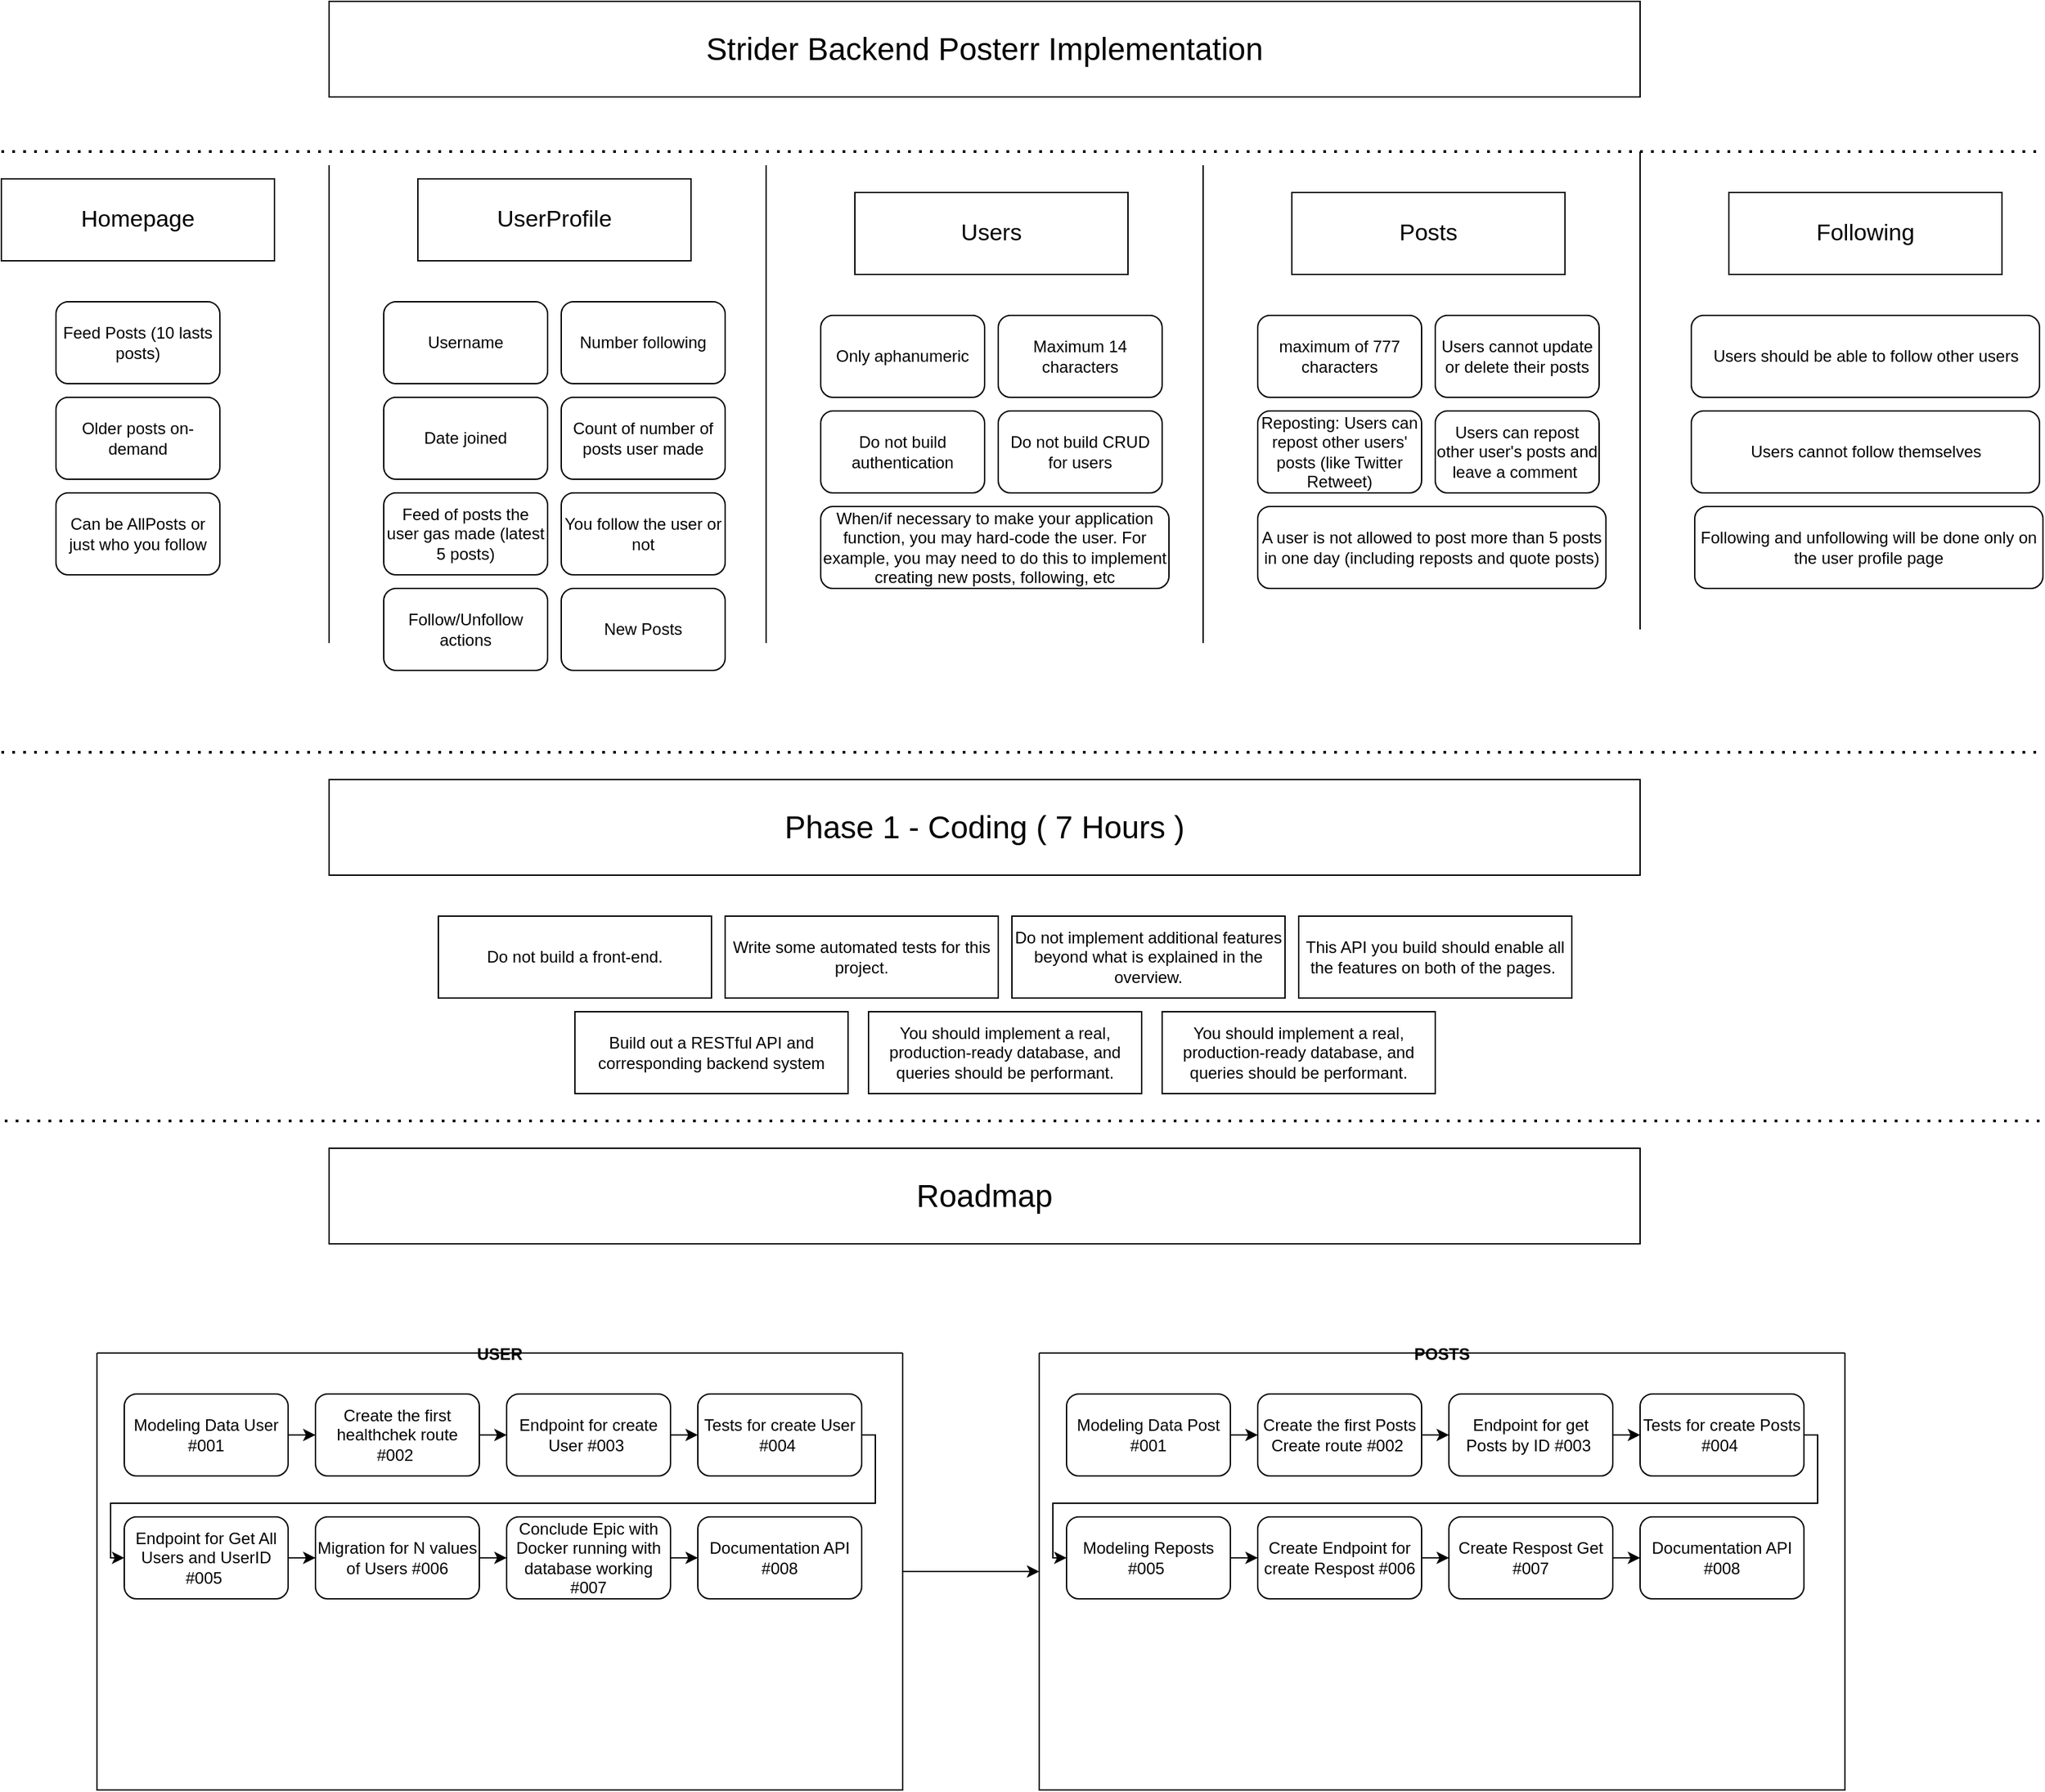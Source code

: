 <mxfile>
    <diagram id="T8HcdlTuBkd5GBCXsAGR" name="Página-1">
        <mxGraphModel dx="1150" dy="771" grid="1" gridSize="10" guides="1" tooltips="1" connect="1" arrows="1" fold="1" page="0" pageScale="1" pageWidth="827" pageHeight="1169" math="0" shadow="0">
            <root>
                <mxCell id="0"/>
                <mxCell id="1" parent="0"/>
                <mxCell id="oLbzxLvsJc64zMoSrJIi-4" value="&lt;font style=&quot;font-size: 23px&quot;&gt;Strider Backend Posterr Implementation&lt;/font&gt;" style="rounded=0;whiteSpace=wrap;html=1;" parent="1" vertex="1">
                    <mxGeometry x="280" y="130" width="960" height="70" as="geometry"/>
                </mxCell>
                <mxCell id="oLbzxLvsJc64zMoSrJIi-9" value="" style="endArrow=none;dashed=1;html=1;dashPattern=1 3;strokeWidth=2;" parent="1" edge="1">
                    <mxGeometry width="50" height="50" relative="1" as="geometry">
                        <mxPoint x="40" y="240" as="sourcePoint"/>
                        <mxPoint x="1530" y="240" as="targetPoint"/>
                    </mxGeometry>
                </mxCell>
                <mxCell id="oLbzxLvsJc64zMoSrJIi-11" value="&lt;span style=&quot;font-size: 17px&quot;&gt;Homepage&lt;/span&gt;" style="rounded=0;whiteSpace=wrap;html=1;" parent="1" vertex="1">
                    <mxGeometry x="40" y="260" width="200" height="60" as="geometry"/>
                </mxCell>
                <mxCell id="oLbzxLvsJc64zMoSrJIi-12" value="&lt;span style=&quot;font-size: 17px&quot;&gt;UserProfile&lt;/span&gt;" style="rounded=0;whiteSpace=wrap;html=1;" parent="1" vertex="1">
                    <mxGeometry x="345" y="260" width="200" height="60" as="geometry"/>
                </mxCell>
                <mxCell id="oLbzxLvsJc64zMoSrJIi-13" value="" style="endArrow=none;html=1;" parent="1" edge="1">
                    <mxGeometry width="50" height="50" relative="1" as="geometry">
                        <mxPoint x="280" y="600" as="sourcePoint"/>
                        <mxPoint x="280" y="250" as="targetPoint"/>
                    </mxGeometry>
                </mxCell>
                <mxCell id="oLbzxLvsJc64zMoSrJIi-14" value="Feed Posts (10 lasts posts)" style="rounded=1;whiteSpace=wrap;html=1;" parent="1" vertex="1">
                    <mxGeometry x="80" y="350" width="120" height="60" as="geometry"/>
                </mxCell>
                <mxCell id="oLbzxLvsJc64zMoSrJIi-15" value="Older posts on-demand" style="rounded=1;whiteSpace=wrap;html=1;" parent="1" vertex="1">
                    <mxGeometry x="80" y="420" width="120" height="60" as="geometry"/>
                </mxCell>
                <mxCell id="oLbzxLvsJc64zMoSrJIi-16" value="Can be AllPosts or just who you follow" style="rounded=1;whiteSpace=wrap;html=1;" parent="1" vertex="1">
                    <mxGeometry x="80" y="490" width="120" height="60" as="geometry"/>
                </mxCell>
                <mxCell id="oLbzxLvsJc64zMoSrJIi-18" value="Username" style="rounded=1;whiteSpace=wrap;html=1;" parent="1" vertex="1">
                    <mxGeometry x="320" y="350" width="120" height="60" as="geometry"/>
                </mxCell>
                <mxCell id="oLbzxLvsJc64zMoSrJIi-19" value="Date joined" style="rounded=1;whiteSpace=wrap;html=1;" parent="1" vertex="1">
                    <mxGeometry x="320" y="420" width="120" height="60" as="geometry"/>
                </mxCell>
                <mxCell id="oLbzxLvsJc64zMoSrJIi-20" value="Number following" style="rounded=1;whiteSpace=wrap;html=1;" parent="1" vertex="1">
                    <mxGeometry x="450" y="350" width="120" height="60" as="geometry"/>
                </mxCell>
                <mxCell id="oLbzxLvsJc64zMoSrJIi-21" value="Count of number of posts user made" style="rounded=1;whiteSpace=wrap;html=1;" parent="1" vertex="1">
                    <mxGeometry x="450" y="420" width="120" height="60" as="geometry"/>
                </mxCell>
                <mxCell id="oLbzxLvsJc64zMoSrJIi-22" value="Feed of posts the user gas made (latest 5 posts)" style="rounded=1;whiteSpace=wrap;html=1;" parent="1" vertex="1">
                    <mxGeometry x="320" y="490" width="120" height="60" as="geometry"/>
                </mxCell>
                <mxCell id="oLbzxLvsJc64zMoSrJIi-23" value="Follow/Unfollow actions" style="rounded=1;whiteSpace=wrap;html=1;" parent="1" vertex="1">
                    <mxGeometry x="320" y="560" width="120" height="60" as="geometry"/>
                </mxCell>
                <mxCell id="oLbzxLvsJc64zMoSrJIi-24" value="You follow the user or not" style="rounded=1;whiteSpace=wrap;html=1;" parent="1" vertex="1">
                    <mxGeometry x="450" y="490" width="120" height="60" as="geometry"/>
                </mxCell>
                <mxCell id="oLbzxLvsJc64zMoSrJIi-25" value="New Posts" style="rounded=1;whiteSpace=wrap;html=1;" parent="1" vertex="1">
                    <mxGeometry x="450" y="560" width="120" height="60" as="geometry"/>
                </mxCell>
                <mxCell id="oLbzxLvsJc64zMoSrJIi-26" value="&lt;span style=&quot;font-size: 17px&quot;&gt;Users&lt;/span&gt;" style="rounded=0;whiteSpace=wrap;html=1;" parent="1" vertex="1">
                    <mxGeometry x="665" y="270" width="200" height="60" as="geometry"/>
                </mxCell>
                <mxCell id="oLbzxLvsJc64zMoSrJIi-27" value="" style="endArrow=none;html=1;" parent="1" edge="1">
                    <mxGeometry width="50" height="50" relative="1" as="geometry">
                        <mxPoint x="600" y="600" as="sourcePoint"/>
                        <mxPoint x="600" y="250" as="targetPoint"/>
                    </mxGeometry>
                </mxCell>
                <mxCell id="oLbzxLvsJc64zMoSrJIi-28" value="Only aphanumeric" style="rounded=1;whiteSpace=wrap;html=1;" parent="1" vertex="1">
                    <mxGeometry x="640" y="360" width="120" height="60" as="geometry"/>
                </mxCell>
                <mxCell id="oLbzxLvsJc64zMoSrJIi-29" value="Do not build authentication" style="rounded=1;whiteSpace=wrap;html=1;" parent="1" vertex="1">
                    <mxGeometry x="640" y="430" width="120" height="60" as="geometry"/>
                </mxCell>
                <mxCell id="oLbzxLvsJc64zMoSrJIi-30" value="Maximum 14 characters" style="rounded=1;whiteSpace=wrap;html=1;" parent="1" vertex="1">
                    <mxGeometry x="770" y="360" width="120" height="60" as="geometry"/>
                </mxCell>
                <mxCell id="oLbzxLvsJc64zMoSrJIi-31" value="Do not build CRUD for users" style="rounded=1;whiteSpace=wrap;html=1;" parent="1" vertex="1">
                    <mxGeometry x="770" y="430" width="120" height="60" as="geometry"/>
                </mxCell>
                <mxCell id="oLbzxLvsJc64zMoSrJIi-32" value="When/if necessary to make your application function, you may hard-code the user. For example, you may need to do this to implement creating new posts, following, etc" style="rounded=1;whiteSpace=wrap;html=1;" parent="1" vertex="1">
                    <mxGeometry x="640" y="500" width="255" height="60" as="geometry"/>
                </mxCell>
                <mxCell id="oLbzxLvsJc64zMoSrJIi-36" value="" style="endArrow=none;html=1;" parent="1" edge="1">
                    <mxGeometry width="50" height="50" relative="1" as="geometry">
                        <mxPoint x="920" y="600" as="sourcePoint"/>
                        <mxPoint x="920" y="250" as="targetPoint"/>
                    </mxGeometry>
                </mxCell>
                <mxCell id="oLbzxLvsJc64zMoSrJIi-37" value="&lt;span style=&quot;font-size: 17px&quot;&gt;Posts&lt;/span&gt;" style="rounded=0;whiteSpace=wrap;html=1;" parent="1" vertex="1">
                    <mxGeometry x="985" y="270" width="200" height="60" as="geometry"/>
                </mxCell>
                <mxCell id="oLbzxLvsJc64zMoSrJIi-38" value="maximum of 777 characters" style="rounded=1;whiteSpace=wrap;html=1;" parent="1" vertex="1">
                    <mxGeometry x="960" y="360" width="120" height="60" as="geometry"/>
                </mxCell>
                <mxCell id="oLbzxLvsJc64zMoSrJIi-39" value="Reposting: Users can repost other users' posts (like Twitter Retweet)" style="rounded=1;whiteSpace=wrap;html=1;" parent="1" vertex="1">
                    <mxGeometry x="960" y="430" width="120" height="60" as="geometry"/>
                </mxCell>
                <mxCell id="oLbzxLvsJc64zMoSrJIi-40" value="Users cannot update or delete their posts" style="rounded=1;whiteSpace=wrap;html=1;" parent="1" vertex="1">
                    <mxGeometry x="1090" y="360" width="120" height="60" as="geometry"/>
                </mxCell>
                <mxCell id="oLbzxLvsJc64zMoSrJIi-41" value="Users can repost other user's posts and leave a comment&amp;nbsp;" style="rounded=1;whiteSpace=wrap;html=1;" parent="1" vertex="1">
                    <mxGeometry x="1090" y="430" width="120" height="60" as="geometry"/>
                </mxCell>
                <mxCell id="oLbzxLvsJc64zMoSrJIi-42" value="A user is not allowed to post more than 5 posts in one day (including reposts and quote posts)" style="rounded=1;whiteSpace=wrap;html=1;" parent="1" vertex="1">
                    <mxGeometry x="960" y="500" width="255" height="60" as="geometry"/>
                </mxCell>
                <mxCell id="oLbzxLvsJc64zMoSrJIi-43" value="" style="endArrow=none;html=1;" parent="1" edge="1">
                    <mxGeometry width="50" height="50" relative="1" as="geometry">
                        <mxPoint x="1240" y="590" as="sourcePoint"/>
                        <mxPoint x="1240" y="240" as="targetPoint"/>
                    </mxGeometry>
                </mxCell>
                <mxCell id="oLbzxLvsJc64zMoSrJIi-44" value="&lt;span style=&quot;font-size: 17px&quot;&gt;Following&lt;/span&gt;" style="rounded=0;whiteSpace=wrap;html=1;" parent="1" vertex="1">
                    <mxGeometry x="1305" y="270" width="200" height="60" as="geometry"/>
                </mxCell>
                <mxCell id="oLbzxLvsJc64zMoSrJIi-49" value="Following and unfollowing will be done only on the user profile page" style="rounded=1;whiteSpace=wrap;html=1;" parent="1" vertex="1">
                    <mxGeometry x="1280" y="500" width="255" height="60" as="geometry"/>
                </mxCell>
                <mxCell id="oLbzxLvsJc64zMoSrJIi-50" value="Users cannot follow themselves" style="rounded=1;whiteSpace=wrap;html=1;" parent="1" vertex="1">
                    <mxGeometry x="1277.5" y="430" width="255" height="60" as="geometry"/>
                </mxCell>
                <mxCell id="oLbzxLvsJc64zMoSrJIi-51" value="Users should be able to follow other users" style="rounded=1;whiteSpace=wrap;html=1;" parent="1" vertex="1">
                    <mxGeometry x="1277.5" y="360" width="255" height="60" as="geometry"/>
                </mxCell>
                <mxCell id="oLbzxLvsJc64zMoSrJIi-52" value="" style="endArrow=none;dashed=1;html=1;dashPattern=1 3;strokeWidth=2;" parent="1" edge="1">
                    <mxGeometry width="50" height="50" relative="1" as="geometry">
                        <mxPoint x="40" y="680" as="sourcePoint"/>
                        <mxPoint x="1530.0" y="680" as="targetPoint"/>
                    </mxGeometry>
                </mxCell>
                <mxCell id="oLbzxLvsJc64zMoSrJIi-53" value="&lt;font style=&quot;font-size: 23px&quot;&gt;Phase 1 - Coding ( 7 Hours )&lt;/font&gt;" style="rounded=0;whiteSpace=wrap;html=1;" parent="1" vertex="1">
                    <mxGeometry x="280" y="700" width="960" height="70" as="geometry"/>
                </mxCell>
                <mxCell id="oLbzxLvsJc64zMoSrJIi-54" value="Build out a RESTful API and corresponding backend system" style="rounded=0;whiteSpace=wrap;html=1;" parent="1" vertex="1">
                    <mxGeometry x="460" y="870" width="200" height="60" as="geometry"/>
                </mxCell>
                <mxCell id="oLbzxLvsJc64zMoSrJIi-55" value="Do not build a front-end." style="rounded=0;whiteSpace=wrap;html=1;" parent="1" vertex="1">
                    <mxGeometry x="360" y="800" width="200" height="60" as="geometry"/>
                </mxCell>
                <mxCell id="oLbzxLvsJc64zMoSrJIi-56" value="Write some automated tests for this project." style="rounded=0;whiteSpace=wrap;html=1;" parent="1" vertex="1">
                    <mxGeometry x="570" y="800" width="200" height="60" as="geometry"/>
                </mxCell>
                <mxCell id="oLbzxLvsJc64zMoSrJIi-57" value="You should implement a real, production-ready database, and queries should be performant." style="rounded=0;whiteSpace=wrap;html=1;" parent="1" vertex="1">
                    <mxGeometry x="675" y="870" width="200" height="60" as="geometry"/>
                </mxCell>
                <mxCell id="oLbzxLvsJc64zMoSrJIi-58" value="Do not implement additional features beyond what is explained in the overview." style="rounded=0;whiteSpace=wrap;html=1;" parent="1" vertex="1">
                    <mxGeometry x="780" y="800" width="200" height="60" as="geometry"/>
                </mxCell>
                <mxCell id="oLbzxLvsJc64zMoSrJIi-59" value="This API you build should enable all the features on both of the pages.&amp;nbsp;" style="rounded=0;whiteSpace=wrap;html=1;" parent="1" vertex="1">
                    <mxGeometry x="990" y="800" width="200" height="60" as="geometry"/>
                </mxCell>
                <mxCell id="oLbzxLvsJc64zMoSrJIi-60" value="You should implement a real, production-ready database, and queries should be performant." style="rounded=0;whiteSpace=wrap;html=1;" parent="1" vertex="1">
                    <mxGeometry x="890" y="870" width="200" height="60" as="geometry"/>
                </mxCell>
                <mxCell id="oLbzxLvsJc64zMoSrJIi-61" value="" style="endArrow=none;dashed=1;html=1;dashPattern=1 3;strokeWidth=2;" parent="1" edge="1">
                    <mxGeometry width="50" height="50" relative="1" as="geometry">
                        <mxPoint x="42.5" y="950" as="sourcePoint"/>
                        <mxPoint x="1532.5" y="950" as="targetPoint"/>
                    </mxGeometry>
                </mxCell>
                <mxCell id="oLbzxLvsJc64zMoSrJIi-62" value="&lt;span style=&quot;font-size: 23px&quot;&gt;Roadmap&lt;/span&gt;" style="rounded=0;whiteSpace=wrap;html=1;" parent="1" vertex="1">
                    <mxGeometry x="280" y="970" width="960" height="70" as="geometry"/>
                </mxCell>
                <mxCell id="oLbzxLvsJc64zMoSrJIi-99" style="edgeStyle=orthogonalEdgeStyle;rounded=0;orthogonalLoop=1;jettySize=auto;html=1;entryX=0;entryY=0.5;entryDx=0;entryDy=0;" parent="1" source="oLbzxLvsJc64zMoSrJIi-65" target="oLbzxLvsJc64zMoSrJIi-83" edge="1">
                    <mxGeometry relative="1" as="geometry"/>
                </mxCell>
                <mxCell id="oLbzxLvsJc64zMoSrJIi-65" value="USER" style="swimlane;startSize=0;" parent="1" vertex="1">
                    <mxGeometry x="110" y="1120" width="590" height="320" as="geometry">
                        <mxRectangle x="110" y="1120" width="70" height="20" as="alternateBounds"/>
                    </mxGeometry>
                </mxCell>
                <mxCell id="oLbzxLvsJc64zMoSrJIi-69" style="edgeStyle=orthogonalEdgeStyle;rounded=0;orthogonalLoop=1;jettySize=auto;html=1;entryX=0;entryY=0.5;entryDx=0;entryDy=0;" parent="oLbzxLvsJc64zMoSrJIi-65" source="oLbzxLvsJc64zMoSrJIi-67" target="oLbzxLvsJc64zMoSrJIi-68" edge="1">
                    <mxGeometry relative="1" as="geometry"/>
                </mxCell>
                <mxCell id="oLbzxLvsJc64zMoSrJIi-67" value="&lt;span&gt;Modeling Data User #001&lt;/span&gt;" style="rounded=1;whiteSpace=wrap;html=1;" parent="oLbzxLvsJc64zMoSrJIi-65" vertex="1">
                    <mxGeometry x="20" y="30" width="120" height="60" as="geometry"/>
                </mxCell>
                <mxCell id="oLbzxLvsJc64zMoSrJIi-71" style="edgeStyle=orthogonalEdgeStyle;rounded=0;orthogonalLoop=1;jettySize=auto;html=1;entryX=0;entryY=0.5;entryDx=0;entryDy=0;" parent="oLbzxLvsJc64zMoSrJIi-65" source="oLbzxLvsJc64zMoSrJIi-68" target="oLbzxLvsJc64zMoSrJIi-70" edge="1">
                    <mxGeometry relative="1" as="geometry"/>
                </mxCell>
                <mxCell id="oLbzxLvsJc64zMoSrJIi-68" value="Create the first healthchek route #002&amp;nbsp;" style="rounded=1;whiteSpace=wrap;html=1;" parent="oLbzxLvsJc64zMoSrJIi-65" vertex="1">
                    <mxGeometry x="160" y="30" width="120" height="60" as="geometry"/>
                </mxCell>
                <mxCell id="oLbzxLvsJc64zMoSrJIi-74" style="edgeStyle=orthogonalEdgeStyle;rounded=0;orthogonalLoop=1;jettySize=auto;html=1;entryX=0;entryY=0.5;entryDx=0;entryDy=0;" parent="oLbzxLvsJc64zMoSrJIi-65" source="oLbzxLvsJc64zMoSrJIi-70" edge="1">
                    <mxGeometry relative="1" as="geometry">
                        <mxPoint x="440.0" y="60" as="targetPoint"/>
                    </mxGeometry>
                </mxCell>
                <mxCell id="oLbzxLvsJc64zMoSrJIi-70" value="Endpoint for create User #003&amp;nbsp;" style="rounded=1;whiteSpace=wrap;html=1;" parent="oLbzxLvsJc64zMoSrJIi-65" vertex="1">
                    <mxGeometry x="300" y="30" width="120" height="60" as="geometry"/>
                </mxCell>
                <mxCell id="oLbzxLvsJc64zMoSrJIi-76" style="edgeStyle=orthogonalEdgeStyle;rounded=0;orthogonalLoop=1;jettySize=auto;html=1;entryX=0;entryY=0.5;entryDx=0;entryDy=0;" parent="oLbzxLvsJc64zMoSrJIi-65" source="oLbzxLvsJc64zMoSrJIi-73" target="oLbzxLvsJc64zMoSrJIi-75" edge="1">
                    <mxGeometry relative="1" as="geometry">
                        <Array as="points">
                            <mxPoint x="570" y="60"/>
                            <mxPoint x="570" y="110"/>
                            <mxPoint x="10" y="110"/>
                            <mxPoint x="10" y="150"/>
                        </Array>
                    </mxGeometry>
                </mxCell>
                <mxCell id="oLbzxLvsJc64zMoSrJIi-73" value="Tests for create User #004&amp;nbsp;" style="rounded=1;whiteSpace=wrap;html=1;" parent="oLbzxLvsJc64zMoSrJIi-65" vertex="1">
                    <mxGeometry x="440" y="30" width="120" height="60" as="geometry"/>
                </mxCell>
                <mxCell id="oLbzxLvsJc64zMoSrJIi-78" style="edgeStyle=orthogonalEdgeStyle;rounded=0;orthogonalLoop=1;jettySize=auto;html=1;entryX=0;entryY=0.5;entryDx=0;entryDy=0;" parent="oLbzxLvsJc64zMoSrJIi-65" source="oLbzxLvsJc64zMoSrJIi-75" target="oLbzxLvsJc64zMoSrJIi-77" edge="1">
                    <mxGeometry relative="1" as="geometry"/>
                </mxCell>
                <mxCell id="oLbzxLvsJc64zMoSrJIi-75" value="Endpoint for Get All Users and UserID #005&amp;nbsp;" style="rounded=1;whiteSpace=wrap;html=1;" parent="oLbzxLvsJc64zMoSrJIi-65" vertex="1">
                    <mxGeometry x="20" y="120" width="120" height="60" as="geometry"/>
                </mxCell>
                <mxCell id="oLbzxLvsJc64zMoSrJIi-80" style="edgeStyle=orthogonalEdgeStyle;rounded=0;orthogonalLoop=1;jettySize=auto;html=1;entryX=0;entryY=0.5;entryDx=0;entryDy=0;" parent="oLbzxLvsJc64zMoSrJIi-65" source="oLbzxLvsJc64zMoSrJIi-77" target="oLbzxLvsJc64zMoSrJIi-79" edge="1">
                    <mxGeometry relative="1" as="geometry"/>
                </mxCell>
                <mxCell id="oLbzxLvsJc64zMoSrJIi-77" value="Migration for N values of Users #006" style="rounded=1;whiteSpace=wrap;html=1;" parent="oLbzxLvsJc64zMoSrJIi-65" vertex="1">
                    <mxGeometry x="160" y="120" width="120" height="60" as="geometry"/>
                </mxCell>
                <mxCell id="oLbzxLvsJc64zMoSrJIi-82" style="edgeStyle=orthogonalEdgeStyle;rounded=0;orthogonalLoop=1;jettySize=auto;html=1;entryX=0;entryY=0.5;entryDx=0;entryDy=0;" parent="oLbzxLvsJc64zMoSrJIi-65" source="oLbzxLvsJc64zMoSrJIi-79" target="oLbzxLvsJc64zMoSrJIi-81" edge="1">
                    <mxGeometry relative="1" as="geometry"/>
                </mxCell>
                <mxCell id="oLbzxLvsJc64zMoSrJIi-79" value="Conclude Epic with Docker running with database working #007" style="rounded=1;whiteSpace=wrap;html=1;" parent="oLbzxLvsJc64zMoSrJIi-65" vertex="1">
                    <mxGeometry x="300" y="120" width="120" height="60" as="geometry"/>
                </mxCell>
                <mxCell id="oLbzxLvsJc64zMoSrJIi-81" value="Documentation API #008" style="rounded=1;whiteSpace=wrap;html=1;" parent="oLbzxLvsJc64zMoSrJIi-65" vertex="1">
                    <mxGeometry x="440" y="120" width="120" height="60" as="geometry"/>
                </mxCell>
                <mxCell id="oLbzxLvsJc64zMoSrJIi-83" value="POSTS" style="swimlane;startSize=0;" parent="1" vertex="1">
                    <mxGeometry x="800" y="1120" width="590" height="320" as="geometry">
                        <mxRectangle x="800" y="1120" width="70" height="20" as="alternateBounds"/>
                    </mxGeometry>
                </mxCell>
                <mxCell id="oLbzxLvsJc64zMoSrJIi-84" style="edgeStyle=orthogonalEdgeStyle;rounded=0;orthogonalLoop=1;jettySize=auto;html=1;entryX=0;entryY=0.5;entryDx=0;entryDy=0;" parent="oLbzxLvsJc64zMoSrJIi-83" source="oLbzxLvsJc64zMoSrJIi-85" target="oLbzxLvsJc64zMoSrJIi-87" edge="1">
                    <mxGeometry relative="1" as="geometry"/>
                </mxCell>
                <mxCell id="oLbzxLvsJc64zMoSrJIi-85" value="&lt;span&gt;Modeling Data Post #001&lt;/span&gt;" style="rounded=1;whiteSpace=wrap;html=1;" parent="oLbzxLvsJc64zMoSrJIi-83" vertex="1">
                    <mxGeometry x="20" y="30" width="120" height="60" as="geometry"/>
                </mxCell>
                <mxCell id="oLbzxLvsJc64zMoSrJIi-86" style="edgeStyle=orthogonalEdgeStyle;rounded=0;orthogonalLoop=1;jettySize=auto;html=1;entryX=0;entryY=0.5;entryDx=0;entryDy=0;" parent="oLbzxLvsJc64zMoSrJIi-83" source="oLbzxLvsJc64zMoSrJIi-87" target="oLbzxLvsJc64zMoSrJIi-89" edge="1">
                    <mxGeometry relative="1" as="geometry"/>
                </mxCell>
                <mxCell id="oLbzxLvsJc64zMoSrJIi-87" value="Create the first Posts Create route #002&amp;nbsp;" style="rounded=1;whiteSpace=wrap;html=1;" parent="oLbzxLvsJc64zMoSrJIi-83" vertex="1">
                    <mxGeometry x="160" y="30" width="120" height="60" as="geometry"/>
                </mxCell>
                <mxCell id="oLbzxLvsJc64zMoSrJIi-88" style="edgeStyle=orthogonalEdgeStyle;rounded=0;orthogonalLoop=1;jettySize=auto;html=1;entryX=0;entryY=0.5;entryDx=0;entryDy=0;" parent="oLbzxLvsJc64zMoSrJIi-83" source="oLbzxLvsJc64zMoSrJIi-89" edge="1">
                    <mxGeometry relative="1" as="geometry">
                        <mxPoint x="440.0" y="60" as="targetPoint"/>
                    </mxGeometry>
                </mxCell>
                <mxCell id="oLbzxLvsJc64zMoSrJIi-89" value="Endpoint for get Posts by ID #003&amp;nbsp;" style="rounded=1;whiteSpace=wrap;html=1;" parent="oLbzxLvsJc64zMoSrJIi-83" vertex="1">
                    <mxGeometry x="300" y="30" width="120" height="60" as="geometry"/>
                </mxCell>
                <mxCell id="oLbzxLvsJc64zMoSrJIi-90" style="edgeStyle=orthogonalEdgeStyle;rounded=0;orthogonalLoop=1;jettySize=auto;html=1;entryX=0;entryY=0.5;entryDx=0;entryDy=0;" parent="oLbzxLvsJc64zMoSrJIi-83" source="oLbzxLvsJc64zMoSrJIi-91" target="oLbzxLvsJc64zMoSrJIi-93" edge="1">
                    <mxGeometry relative="1" as="geometry">
                        <Array as="points">
                            <mxPoint x="570" y="60"/>
                            <mxPoint x="570" y="110"/>
                            <mxPoint x="10" y="110"/>
                            <mxPoint x="10" y="150"/>
                        </Array>
                    </mxGeometry>
                </mxCell>
                <mxCell id="oLbzxLvsJc64zMoSrJIi-91" value="Tests for create Posts #004&amp;nbsp;" style="rounded=1;whiteSpace=wrap;html=1;" parent="oLbzxLvsJc64zMoSrJIi-83" vertex="1">
                    <mxGeometry x="440" y="30" width="120" height="60" as="geometry"/>
                </mxCell>
                <mxCell id="oLbzxLvsJc64zMoSrJIi-92" style="edgeStyle=orthogonalEdgeStyle;rounded=0;orthogonalLoop=1;jettySize=auto;html=1;entryX=0;entryY=0.5;entryDx=0;entryDy=0;" parent="oLbzxLvsJc64zMoSrJIi-83" source="oLbzxLvsJc64zMoSrJIi-93" target="oLbzxLvsJc64zMoSrJIi-95" edge="1">
                    <mxGeometry relative="1" as="geometry"/>
                </mxCell>
                <mxCell id="oLbzxLvsJc64zMoSrJIi-93" value="Modeling Reposts #005&amp;nbsp;" style="rounded=1;whiteSpace=wrap;html=1;" parent="oLbzxLvsJc64zMoSrJIi-83" vertex="1">
                    <mxGeometry x="20" y="120" width="120" height="60" as="geometry"/>
                </mxCell>
                <mxCell id="oLbzxLvsJc64zMoSrJIi-94" style="edgeStyle=orthogonalEdgeStyle;rounded=0;orthogonalLoop=1;jettySize=auto;html=1;entryX=0;entryY=0.5;entryDx=0;entryDy=0;" parent="oLbzxLvsJc64zMoSrJIi-83" source="oLbzxLvsJc64zMoSrJIi-95" target="oLbzxLvsJc64zMoSrJIi-97" edge="1">
                    <mxGeometry relative="1" as="geometry"/>
                </mxCell>
                <mxCell id="oLbzxLvsJc64zMoSrJIi-95" value="Create Endpoint for create Respost #006" style="rounded=1;whiteSpace=wrap;html=1;" parent="oLbzxLvsJc64zMoSrJIi-83" vertex="1">
                    <mxGeometry x="160" y="120" width="120" height="60" as="geometry"/>
                </mxCell>
                <mxCell id="oLbzxLvsJc64zMoSrJIi-96" style="edgeStyle=orthogonalEdgeStyle;rounded=0;orthogonalLoop=1;jettySize=auto;html=1;entryX=0;entryY=0.5;entryDx=0;entryDy=0;" parent="oLbzxLvsJc64zMoSrJIi-83" source="oLbzxLvsJc64zMoSrJIi-97" target="oLbzxLvsJc64zMoSrJIi-98" edge="1">
                    <mxGeometry relative="1" as="geometry"/>
                </mxCell>
                <mxCell id="oLbzxLvsJc64zMoSrJIi-97" value="Create Respost Get #007" style="rounded=1;whiteSpace=wrap;html=1;" parent="oLbzxLvsJc64zMoSrJIi-83" vertex="1">
                    <mxGeometry x="300" y="120" width="120" height="60" as="geometry"/>
                </mxCell>
                <mxCell id="oLbzxLvsJc64zMoSrJIi-98" value="Documentation API #008" style="rounded=1;whiteSpace=wrap;html=1;" parent="oLbzxLvsJc64zMoSrJIi-83" vertex="1">
                    <mxGeometry x="440" y="120" width="120" height="60" as="geometry"/>
                </mxCell>
            </root>
        </mxGraphModel>
    </diagram>
</mxfile>